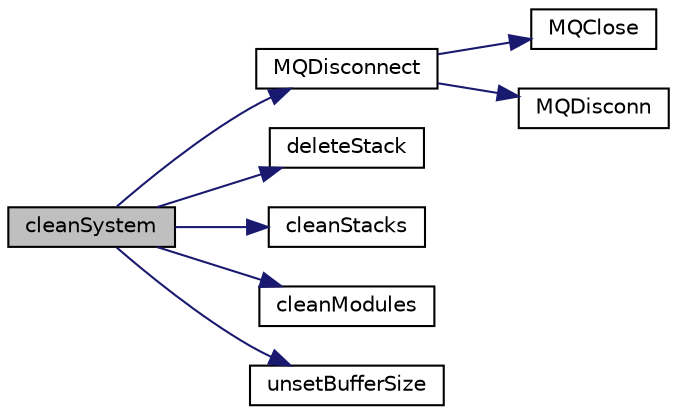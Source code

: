 digraph "cleanSystem"
{
  edge [fontname="Helvetica",fontsize="10",labelfontname="Helvetica",labelfontsize="10"];
  node [fontname="Helvetica",fontsize="10",shape=record];
  rankdir="LR";
  Node1 [label="cleanSystem",height=0.2,width=0.4,color="black", fillcolor="grey75", style="filled", fontcolor="black"];
  Node1 -> Node2 [color="midnightblue",fontsize="10",style="solid"];
  Node2 [label="MQDisconnect",height=0.2,width=0.4,color="black", fillcolor="white", style="filled",URL="$amqsdp_8c.html#a4cf1ee13ff615962a3d86fcb8cfa57f5"];
  Node2 -> Node3 [color="midnightblue",fontsize="10",style="solid"];
  Node3 [label="MQClose",height=0.2,width=0.4,color="black", fillcolor="white", style="filled",URL="$amqsdp_8c.html#ae93fe1e642e758fbbe9c892ab8033aa4"];
  Node2 -> Node4 [color="midnightblue",fontsize="10",style="solid"];
  Node4 [label="MQDisconn",height=0.2,width=0.4,color="black", fillcolor="white", style="filled",URL="$amqsdp_8c.html#acc12f0f1458385b0f5c5a6234f817205"];
  Node1 -> Node5 [color="midnightblue",fontsize="10",style="solid"];
  Node5 [label="deleteStack",height=0.2,width=0.4,color="black", fillcolor="white", style="filled",URL="$pila_8c.html#aa849c8d27b733322a37846b4dafd9711"];
  Node1 -> Node6 [color="midnightblue",fontsize="10",style="solid"];
  Node6 [label="cleanStacks",height=0.2,width=0.4,color="black", fillcolor="white", style="filled",URL="$pila_8c.html#af178218c456015849c1a499412fbfbd1"];
  Node1 -> Node7 [color="midnightblue",fontsize="10",style="solid"];
  Node7 [label="cleanModules",height=0.2,width=0.4,color="black", fillcolor="white", style="filled",URL="$modulos_8c.html#adea9f669293aa4c6f827ff74d736fed0"];
  Node1 -> Node8 [color="midnightblue",fontsize="10",style="solid"];
  Node8 [label="unsetBufferSize",height=0.2,width=0.4,color="black", fillcolor="white", style="filled",URL="$amqsdp_8c.html#adba192fbf1af062214021fcb06229295"];
}
